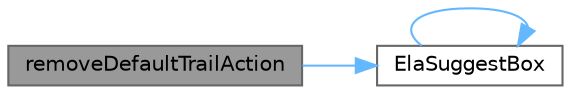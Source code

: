 digraph "removeDefaultTrailAction"
{
 // LATEX_PDF_SIZE
  bgcolor="transparent";
  edge [fontname=Helvetica,fontsize=10,labelfontname=Helvetica,labelfontsize=10];
  node [fontname=Helvetica,fontsize=10,shape=box,height=0.2,width=0.4];
  rankdir="LR";
  Node1 [id="Node000001",label="removeDefaultTrailAction",height=0.2,width=0.4,color="gray40", fillcolor="grey60", style="filled", fontcolor="black",tooltip="移除默认尾部动作"];
  Node1 -> Node2 [id="edge1_Node000001_Node000002",color="steelblue1",style="solid",tooltip=" "];
  Node2 [id="Node000002",label="ElaSuggestBox",height=0.2,width=0.4,color="grey40", fillcolor="white", style="filled",URL="$class_ela_suggest_box.html#aec7af087a466cf49eb70708e83c70608",tooltip="< 声明私有类指针"];
  Node2 -> Node2 [id="edge2_Node000002_Node000002",color="steelblue1",style="solid",tooltip=" "];
}

